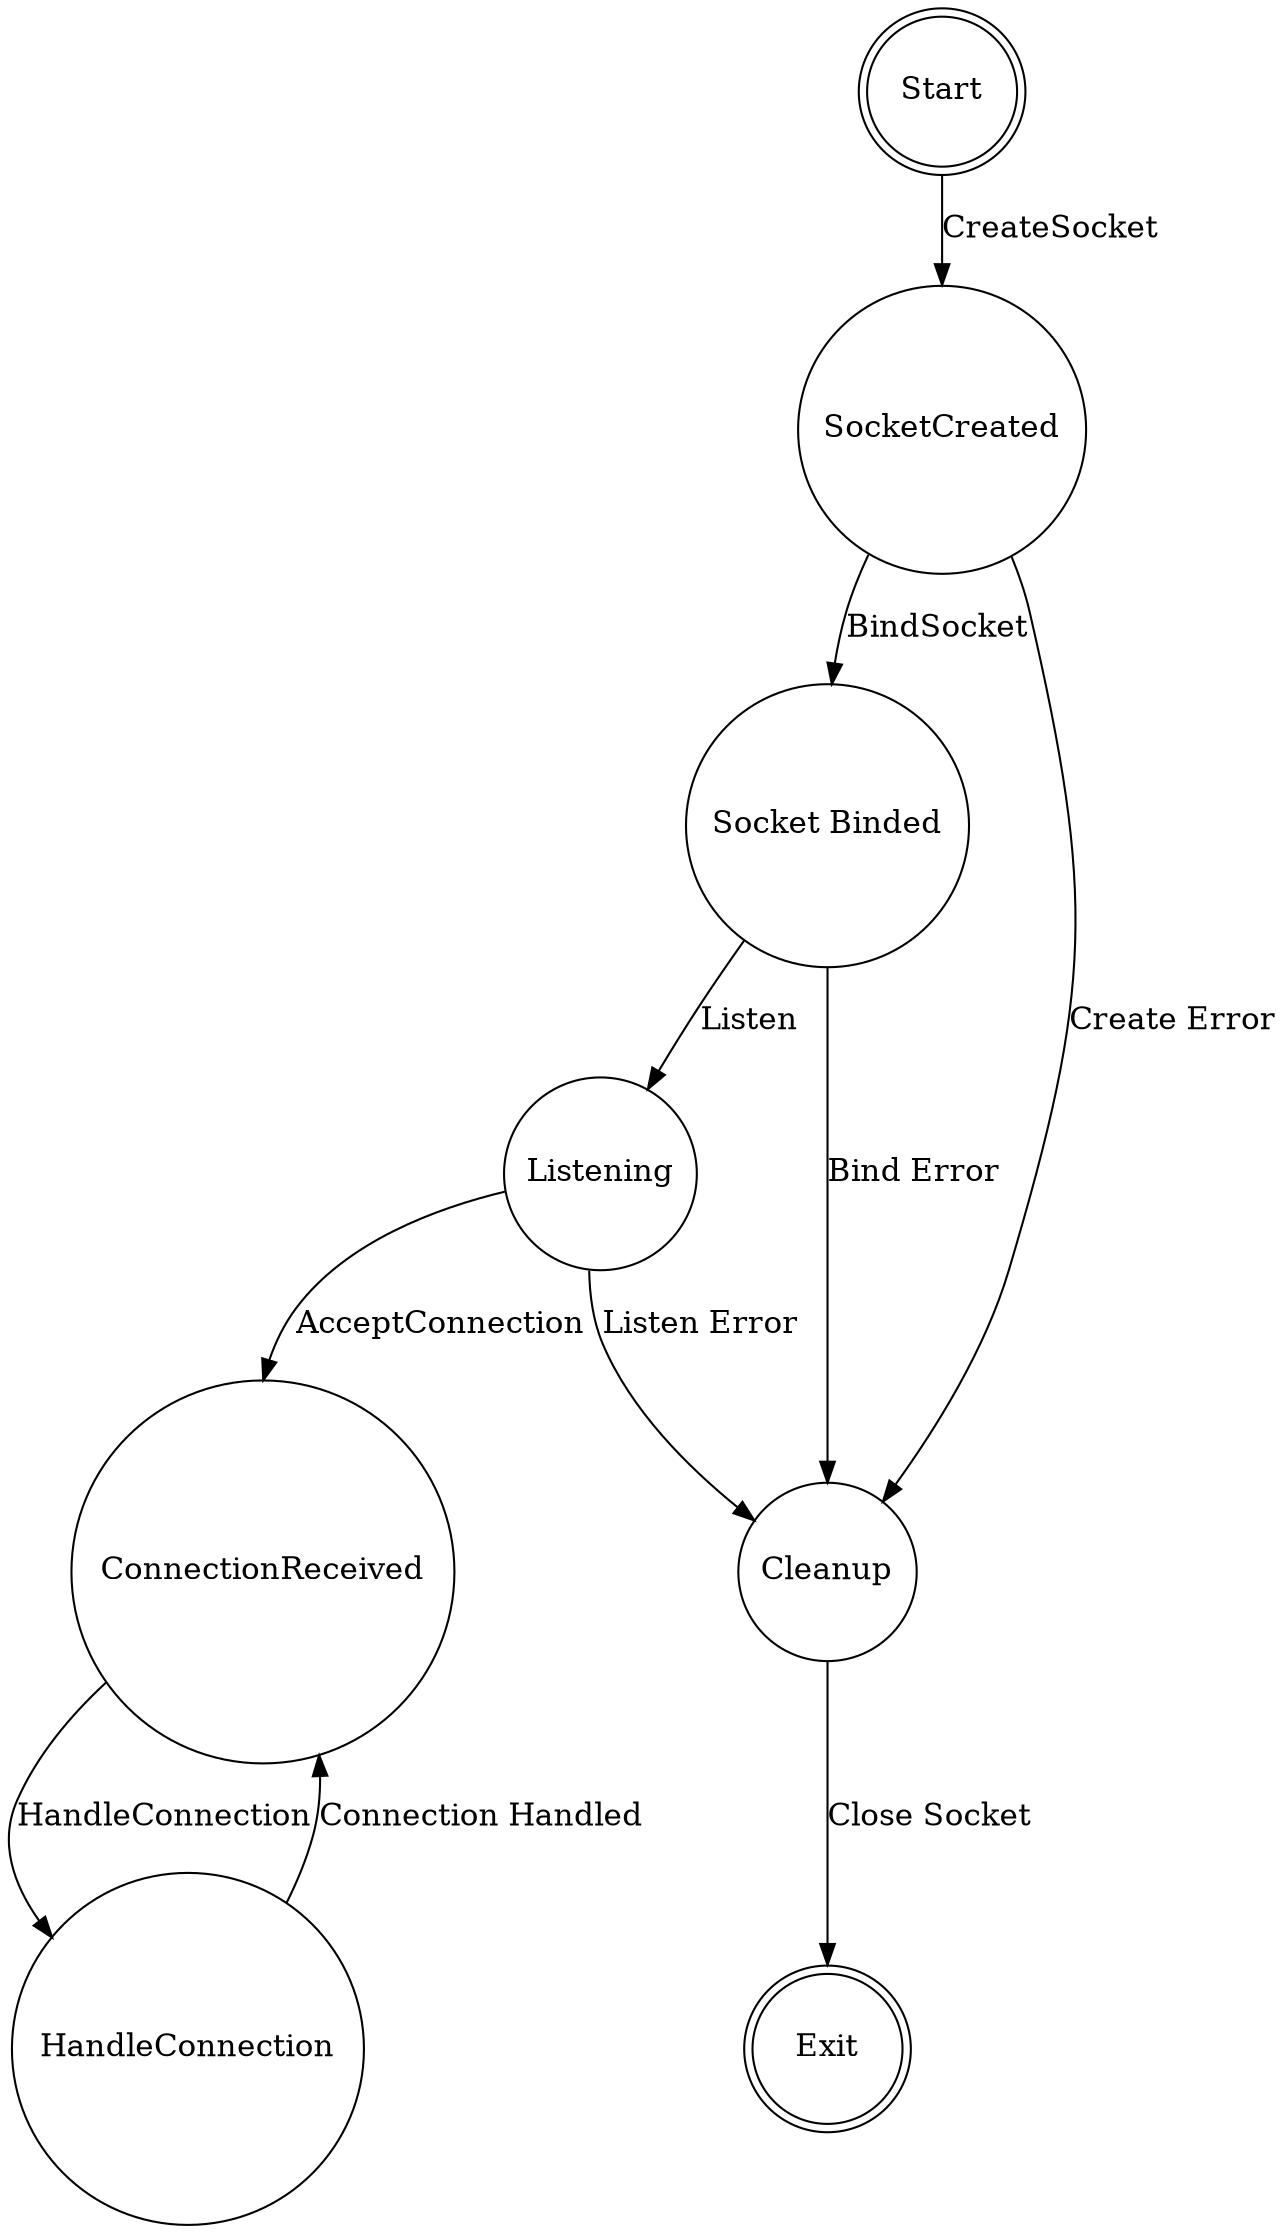 digraph Server {
  node [shape = circle; fontsize = 10; width = 1; height = 1; fontsize = 15;];
  edge [fontsize = 15;];
  
  Start [label = "Start";shape = doublecircle;];
  SocketCreated [label = "SocketCreated";shape = circle;];
  SocketBinded [label = "Socket Binded";shape = circle;];
  Listening [label = "Listening";shape = circle;];
  ConnectReceived [label = "ConnectionReceived";shape = circle;];
  HandleConnection [label = "HandleConnection";shape = circle;];
  Cleanup [label = "Cleanup";shape = circle;];
  Exit [label = "Exit";shape = doublecircle;];
  
  Start -> SocketCreated [label = "CreateSocket";];
  SocketCreated -> SocketBinded [label = "BindSocket";];
  SocketBinded -> Listening [label = "Listen";];
  Listening -> ConnectReceived [label = "AcceptConnection";];
  ConnectReceived -> HandleConnection [label = "HandleConnection";];
  HandleConnection -> ConnectReceived [label = "Connection Handled";];
  Cleanup -> Exit [label = "Close Socket";];
  
  SocketCreated -> Cleanup [label = "Create Error";];
  SocketBinded -> Cleanup [label = "Bind Error";];
  Listening -> Cleanup [label = "Listen Error";];
}